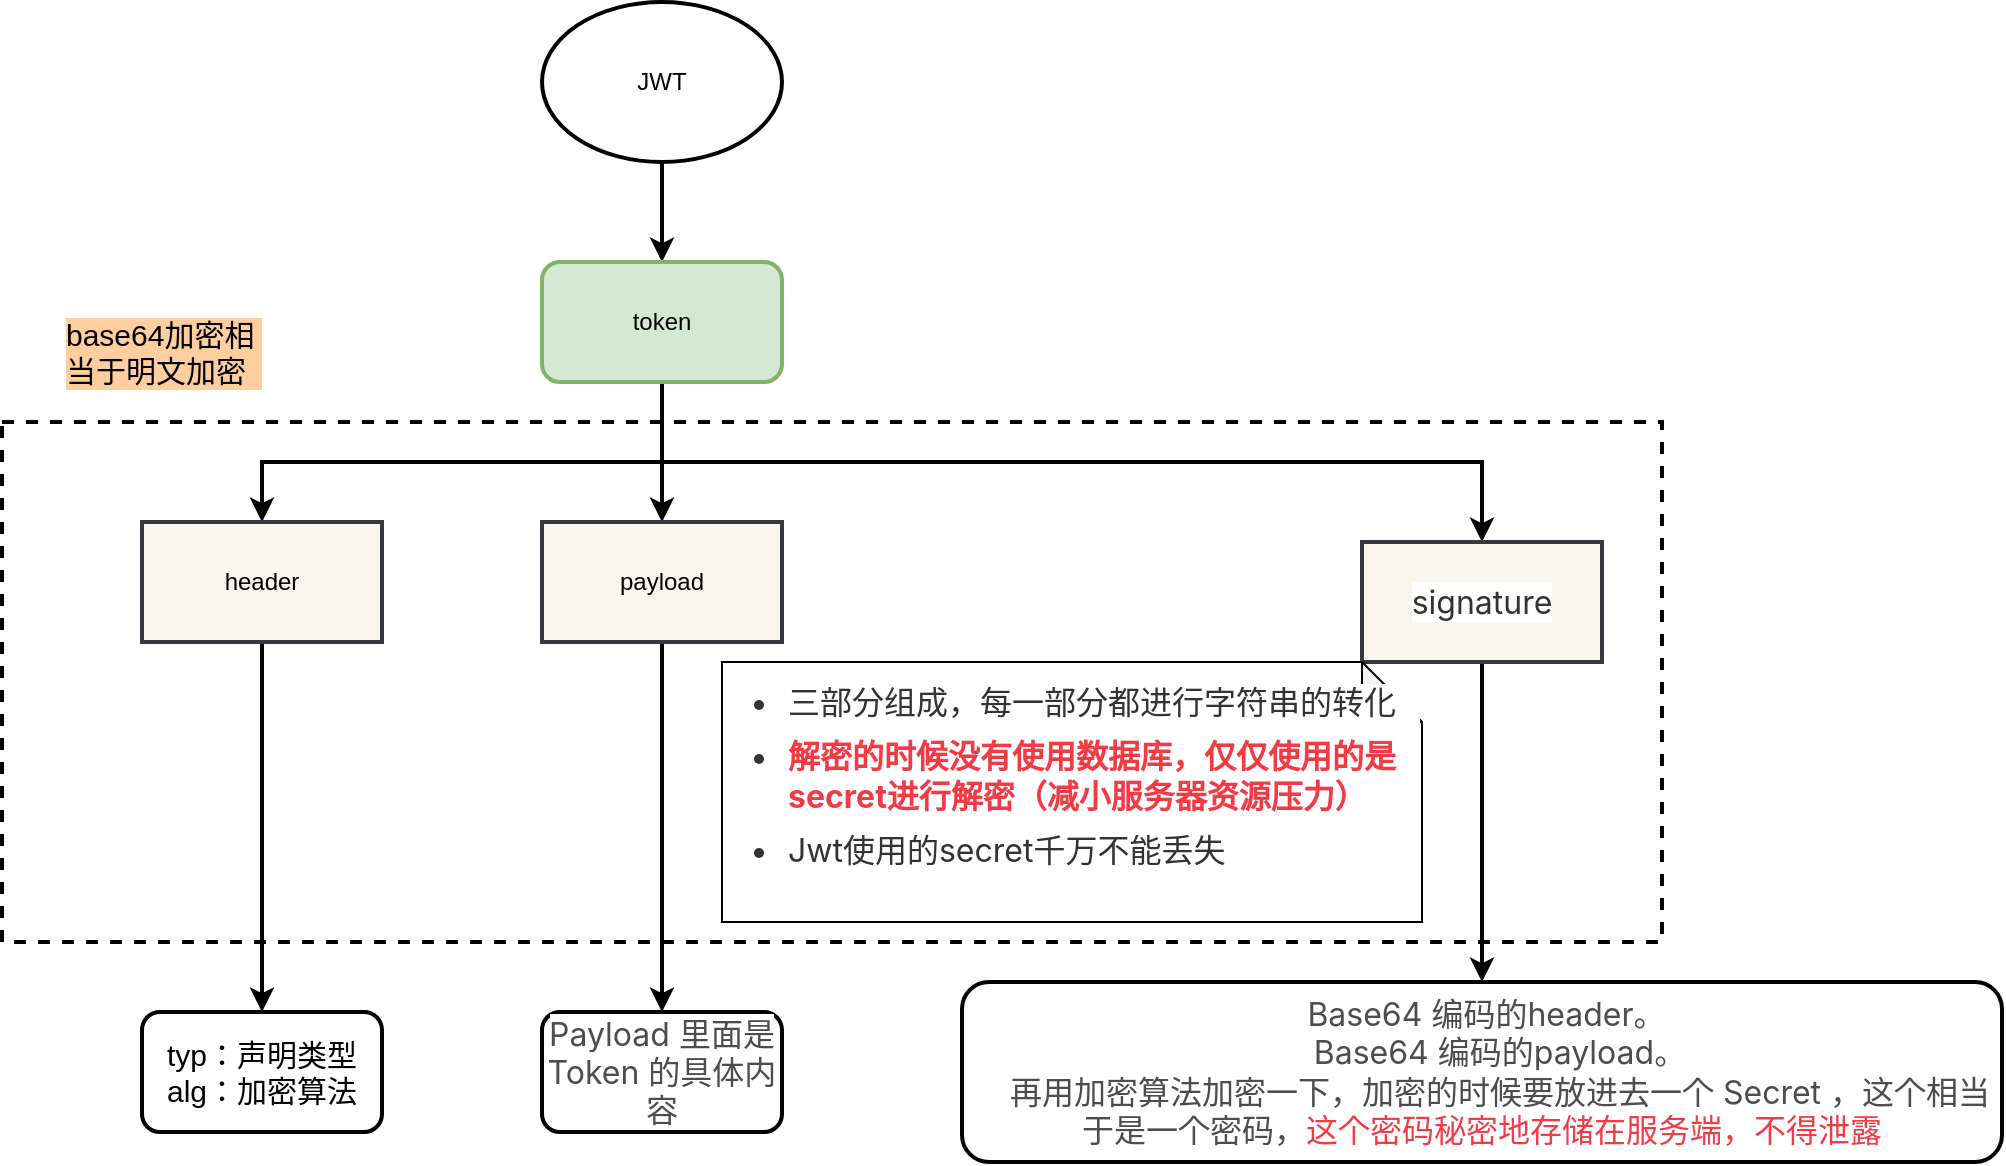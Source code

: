 <mxfile version="19.0.0" type="github">
  <diagram id="6b-AIb4fZ0_63Wng58pE" name="第 1 页">
    <mxGraphModel dx="1021" dy="649" grid="1" gridSize="10" guides="1" tooltips="1" connect="1" arrows="1" fold="1" page="1" pageScale="1" pageWidth="827" pageHeight="1169" math="0" shadow="0">
      <root>
        <mxCell id="0" />
        <mxCell id="1" parent="0" />
        <mxCell id="x5vJ8b68p-mT0S8FOSGd-1" value="" style="rounded=0;whiteSpace=wrap;html=1;strokeWidth=2;dashed=1;fillColor=none;" parent="1" vertex="1">
          <mxGeometry x="80" y="230" width="830" height="260" as="geometry" />
        </mxCell>
        <mxCell id="wJLCeE7b_7H6G05FjrpO-7" style="edgeStyle=orthogonalEdgeStyle;rounded=0;orthogonalLoop=1;jettySize=auto;html=1;entryX=0.5;entryY=0;entryDx=0;entryDy=0;strokeWidth=2;" parent="1" source="wJLCeE7b_7H6G05FjrpO-1" target="wJLCeE7b_7H6G05FjrpO-3" edge="1">
          <mxGeometry relative="1" as="geometry" />
        </mxCell>
        <mxCell id="wJLCeE7b_7H6G05FjrpO-1" value="JWT" style="ellipse;whiteSpace=wrap;html=1;strokeWidth=2;" parent="1" vertex="1">
          <mxGeometry x="350" y="20" width="120" height="80" as="geometry" />
        </mxCell>
        <mxCell id="wJLCeE7b_7H6G05FjrpO-8" style="edgeStyle=orthogonalEdgeStyle;rounded=0;orthogonalLoop=1;jettySize=auto;html=1;strokeWidth=2;" parent="1" source="wJLCeE7b_7H6G05FjrpO-3" target="wJLCeE7b_7H6G05FjrpO-5" edge="1">
          <mxGeometry relative="1" as="geometry" />
        </mxCell>
        <mxCell id="wJLCeE7b_7H6G05FjrpO-9" style="edgeStyle=orthogonalEdgeStyle;rounded=0;orthogonalLoop=1;jettySize=auto;html=1;exitX=0.5;exitY=1;exitDx=0;exitDy=0;strokeWidth=2;" parent="1" source="wJLCeE7b_7H6G05FjrpO-3" target="wJLCeE7b_7H6G05FjrpO-4" edge="1">
          <mxGeometry relative="1" as="geometry">
            <Array as="points">
              <mxPoint x="410" y="250" />
              <mxPoint x="210" y="250" />
            </Array>
          </mxGeometry>
        </mxCell>
        <mxCell id="wJLCeE7b_7H6G05FjrpO-10" style="edgeStyle=orthogonalEdgeStyle;rounded=0;orthogonalLoop=1;jettySize=auto;html=1;entryX=0.5;entryY=0;entryDx=0;entryDy=0;exitX=0.5;exitY=1;exitDx=0;exitDy=0;strokeWidth=2;" parent="1" source="wJLCeE7b_7H6G05FjrpO-3" target="wJLCeE7b_7H6G05FjrpO-6" edge="1">
          <mxGeometry relative="1" as="geometry">
            <Array as="points">
              <mxPoint x="410" y="250" />
              <mxPoint x="820" y="250" />
            </Array>
          </mxGeometry>
        </mxCell>
        <mxCell id="wJLCeE7b_7H6G05FjrpO-3" value="token" style="rounded=1;whiteSpace=wrap;html=1;strokeWidth=2;fillColor=#d5e8d4;strokeColor=#82b366;" parent="1" vertex="1">
          <mxGeometry x="350" y="150" width="120" height="60" as="geometry" />
        </mxCell>
        <mxCell id="wJLCeE7b_7H6G05FjrpO-18" style="edgeStyle=orthogonalEdgeStyle;rounded=0;orthogonalLoop=1;jettySize=auto;html=1;entryX=0.5;entryY=0;entryDx=0;entryDy=0;fontSize=15;strokeWidth=2;" parent="1" source="wJLCeE7b_7H6G05FjrpO-4" target="wJLCeE7b_7H6G05FjrpO-16" edge="1">
          <mxGeometry relative="1" as="geometry" />
        </mxCell>
        <mxCell id="wJLCeE7b_7H6G05FjrpO-4" value="header" style="rounded=0;whiteSpace=wrap;html=1;strokeWidth=2;fillColor=#f9f7ed;strokeColor=#36393d;" parent="1" vertex="1">
          <mxGeometry x="150" y="280" width="120" height="60" as="geometry" />
        </mxCell>
        <mxCell id="wJLCeE7b_7H6G05FjrpO-23" style="edgeStyle=orthogonalEdgeStyle;rounded=0;orthogonalLoop=1;jettySize=auto;html=1;entryX=0.5;entryY=0;entryDx=0;entryDy=0;fontSize=15;strokeWidth=2;" parent="1" source="wJLCeE7b_7H6G05FjrpO-5" target="wJLCeE7b_7H6G05FjrpO-22" edge="1">
          <mxGeometry relative="1" as="geometry" />
        </mxCell>
        <mxCell id="wJLCeE7b_7H6G05FjrpO-5" value="payload" style="rounded=0;whiteSpace=wrap;html=1;strokeWidth=2;fillColor=#f9f7ed;strokeColor=#36393d;" parent="1" vertex="1">
          <mxGeometry x="350" y="280" width="120" height="60" as="geometry" />
        </mxCell>
        <mxCell id="TfhCSanMO5rkfqbWK3c9-1" style="edgeStyle=orthogonalEdgeStyle;rounded=0;sketch=0;orthogonalLoop=1;jettySize=auto;html=1;fontSize=14;strokeWidth=2;" edge="1" parent="1" source="wJLCeE7b_7H6G05FjrpO-6" target="wJLCeE7b_7H6G05FjrpO-24">
          <mxGeometry relative="1" as="geometry" />
        </mxCell>
        <mxCell id="wJLCeE7b_7H6G05FjrpO-6" value="&lt;span style=&quot;color: rgb(51, 51, 51); font-family: -apple-system, &amp;quot;SF UI Text&amp;quot;, Arial, &amp;quot;PingFang SC&amp;quot;, &amp;quot;Hiragino Sans GB&amp;quot;, &amp;quot;Microsoft YaHei&amp;quot;, &amp;quot;WenQuanYi Micro Hei&amp;quot;, sans-serif, SimHei, SimSun; font-size: 16px; text-align: left; background-color: rgb(255, 255, 255);&quot;&gt;signature&lt;/span&gt;" style="rounded=0;whiteSpace=wrap;html=1;strokeWidth=2;fillColor=#f9f7ed;strokeColor=#36393d;" parent="1" vertex="1">
          <mxGeometry x="760" y="290" width="120" height="60" as="geometry" />
        </mxCell>
        <mxCell id="wJLCeE7b_7H6G05FjrpO-11" value="&lt;font style=&quot;font-size: 15px;&quot;&gt;base64加密相当于明文加密&lt;/font&gt;" style="text;html=1;strokeColor=none;fillColor=none;align=left;verticalAlign=middle;whiteSpace=wrap;rounded=0;labelBackgroundColor=#FFCE9F;" parent="1" vertex="1">
          <mxGeometry x="110" y="180" width="100" height="30" as="geometry" />
        </mxCell>
        <mxCell id="wJLCeE7b_7H6G05FjrpO-16" value="typ：声明类型&lt;br&gt;alg：加密算法" style="rounded=1;whiteSpace=wrap;html=1;labelBackgroundColor=none;fontSize=15;strokeWidth=2;" parent="1" vertex="1">
          <mxGeometry x="150" y="525" width="120" height="60" as="geometry" />
        </mxCell>
        <mxCell id="wJLCeE7b_7H6G05FjrpO-22" value="&lt;span style=&quot;color: rgb(77, 77, 77); font-family: -apple-system, &amp;quot;SF UI Text&amp;quot;, Arial, &amp;quot;PingFang SC&amp;quot;, &amp;quot;Hiragino Sans GB&amp;quot;, &amp;quot;Microsoft YaHei&amp;quot;, &amp;quot;WenQuanYi Micro Hei&amp;quot;, sans-serif, SimHei, SimSun; font-size: 16px; text-align: start; background-color: rgb(255, 255, 255);&quot;&gt;Payload 里面是 Token 的具体内容&lt;/span&gt;" style="rounded=1;whiteSpace=wrap;html=1;labelBackgroundColor=none;fontSize=15;strokeWidth=2;" parent="1" vertex="1">
          <mxGeometry x="350" y="525" width="120" height="60" as="geometry" />
        </mxCell>
        <mxCell id="wJLCeE7b_7H6G05FjrpO-24" value="&lt;span style=&quot;color: rgb(77, 77, 77); font-family: -apple-system, &amp;quot;SF UI Text&amp;quot;, Arial, &amp;quot;PingFang SC&amp;quot;, &amp;quot;Hiragino Sans GB&amp;quot;, &amp;quot;Microsoft YaHei&amp;quot;, &amp;quot;WenQuanYi Micro Hei&amp;quot;, sans-serif, SimHei, SimSun; font-size: 16px; text-align: start; background-color: rgb(255, 255, 255);&quot;&gt;&amp;nbsp;Base64 编码的header。&lt;/span&gt;&lt;br style=&quot;box-sizing: border-box; outline: 0px; overflow-wrap: break-word; color: rgb(77, 77, 77); font-family: -apple-system, &amp;quot;SF UI Text&amp;quot;, Arial, &amp;quot;PingFang SC&amp;quot;, &amp;quot;Hiragino Sans GB&amp;quot;, &amp;quot;Microsoft YaHei&amp;quot;, &amp;quot;WenQuanYi Micro Hei&amp;quot;, sans-serif, SimHei, SimSun; font-size: 16px; text-align: start; background-color: rgb(255, 255, 255);&quot;&gt;&lt;span style=&quot;color: rgb(77, 77, 77); font-family: -apple-system, &amp;quot;SF UI Text&amp;quot;, Arial, &amp;quot;PingFang SC&amp;quot;, &amp;quot;Hiragino Sans GB&amp;quot;, &amp;quot;Microsoft YaHei&amp;quot;, &amp;quot;WenQuanYi Micro Hei&amp;quot;, sans-serif, SimHei, SimSun; font-size: 16px; text-align: start; background-color: rgb(255, 255, 255);&quot;&gt;&amp;nbsp; &amp;nbsp; Base64 编码的payload。&lt;/span&gt;&lt;br style=&quot;box-sizing: border-box; outline: 0px; overflow-wrap: break-word; color: rgb(77, 77, 77); font-family: -apple-system, &amp;quot;SF UI Text&amp;quot;, Arial, &amp;quot;PingFang SC&amp;quot;, &amp;quot;Hiragino Sans GB&amp;quot;, &amp;quot;Microsoft YaHei&amp;quot;, &amp;quot;WenQuanYi Micro Hei&amp;quot;, sans-serif, SimHei, SimSun; font-size: 16px; text-align: start; background-color: rgb(255, 255, 255);&quot;&gt;&lt;span style=&quot;color: rgb(77, 77, 77); font-family: -apple-system, &amp;quot;SF UI Text&amp;quot;, Arial, &amp;quot;PingFang SC&amp;quot;, &amp;quot;Hiragino Sans GB&amp;quot;, &amp;quot;Microsoft YaHei&amp;quot;, &amp;quot;WenQuanYi Micro Hei&amp;quot;, sans-serif, SimHei, SimSun; font-size: 16px; text-align: start; background-color: rgb(255, 255, 255);&quot;&gt;&amp;nbsp; &amp;nbsp; 再用加密算法加密一下，加密的时候要放进去一个 Secret ，这个相当于是一个密码，&lt;/span&gt;&lt;span style=&quot;box-sizing: border-box; outline: 0px; margin: 0px; padding: 0px; overflow-wrap: break-word; font-family: -apple-system, &amp;quot;SF UI Text&amp;quot;, Arial, &amp;quot;PingFang SC&amp;quot;, &amp;quot;Hiragino Sans GB&amp;quot;, &amp;quot;Microsoft YaHei&amp;quot;, &amp;quot;WenQuanYi Micro Hei&amp;quot;, sans-serif, SimHei, SimSun; font-size: 16px; text-align: start; background-color: rgb(255, 255, 255); color: rgb(243, 59, 69);&quot;&gt;这个密码秘密地存储在服务端，不得泄露&lt;/span&gt;" style="rounded=1;whiteSpace=wrap;html=1;labelBackgroundColor=none;fontSize=15;strokeWidth=2;" parent="1" vertex="1">
          <mxGeometry x="560" y="510" width="520" height="90" as="geometry" />
        </mxCell>
        <mxCell id="wJLCeE7b_7H6G05FjrpO-26" value="&lt;ul style=&quot;box-sizing: border-box; outline: 0px; margin: 0px 0px 24px; padding: 0px; list-style: none; font-size: 16px; overflow-wrap: break-word; color: rgb(51, 51, 51); font-family: -apple-system, &amp;quot;SF UI Text&amp;quot;, Arial, &amp;quot;PingFang SC&amp;quot;, &amp;quot;Hiragino Sans GB&amp;quot;, &amp;quot;Microsoft YaHei&amp;quot;, &amp;quot;WenQuanYi Micro Hei&amp;quot;, sans-serif, SimHei, SimSun; text-align: start; background-color: rgb(255, 255, 255);&quot;&gt;&lt;li style=&quot;box-sizing: border-box; outline: 0px; margin: 8px 0px 0px 32px; padding: 0px; list-style: disc; overflow-wrap: break-word;&quot;&gt;三部分组成，每一部分都进行字符串的转化&lt;/li&gt;&lt;li style=&quot;box-sizing: border-box; outline: 0px; margin: 8px 0px 0px 32px; padding: 0px; list-style: disc; overflow-wrap: break-word;&quot;&gt;&lt;span style=&quot;box-sizing: border-box; outline: 0px; font-weight: 700; overflow-wrap: break-word;&quot;&gt;&lt;span style=&quot;box-sizing: border-box; outline: 0px; margin: 0px; padding: 0px; overflow-wrap: break-word; color: rgb(243, 59, 69);&quot;&gt;解密的时候没有使用数据库，仅仅使用的是secret进行解密（减小服务器资源压力）&lt;/span&gt;&lt;/span&gt;&lt;/li&gt;&lt;li style=&quot;box-sizing: border-box; outline: 0px; margin: 8px 0px 0px 32px; padding: 0px; list-style: disc; overflow-wrap: break-word;&quot;&gt;Jwt使用的secret千万不能丢失&lt;/li&gt;&lt;/ul&gt;" style="shape=note;whiteSpace=wrap;html=1;backgroundOutline=1;darkOpacity=0.05;labelBackgroundColor=none;fontSize=15;" parent="1" vertex="1">
          <mxGeometry x="440" y="350" width="350" height="130" as="geometry" />
        </mxCell>
      </root>
    </mxGraphModel>
  </diagram>
</mxfile>
